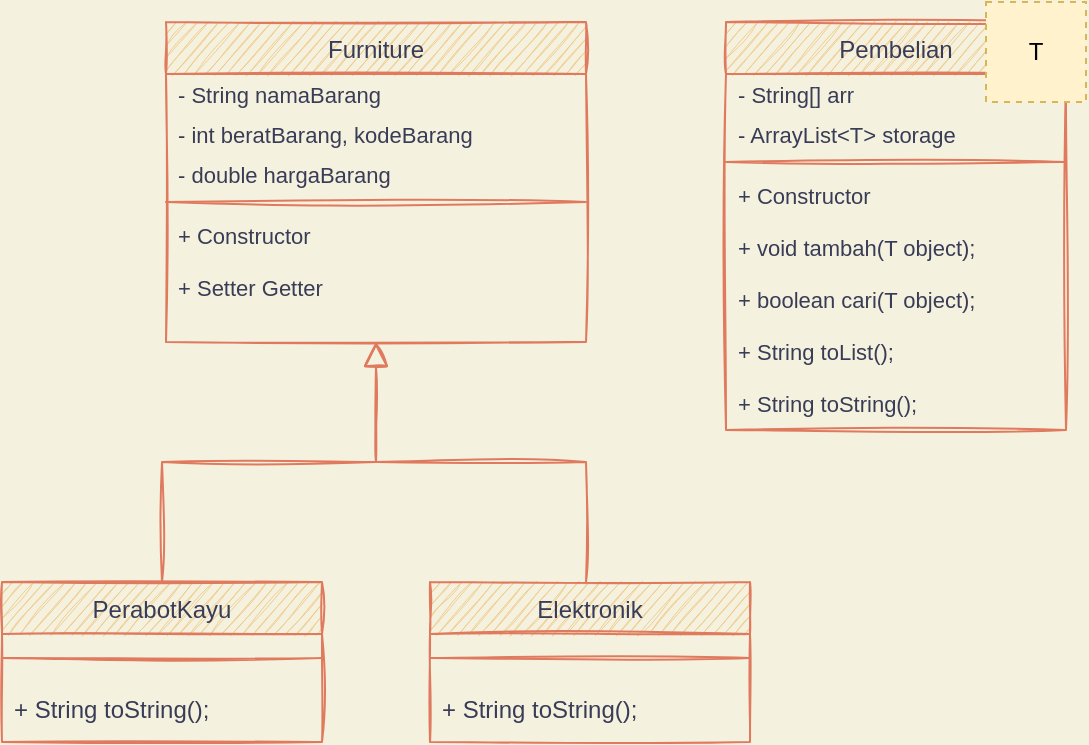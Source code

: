 <mxfile version="14.6.12" type="github">
  <diagram id="C5RBs43oDa-KdzZeNtuy" name="Page-1">
    <mxGraphModel dx="1038" dy="491" grid="1" gridSize="10" guides="1" tooltips="1" connect="1" arrows="1" fold="1" page="1" pageScale="1" pageWidth="827" pageHeight="1169" background="#F4F1DE" math="0" shadow="0">
      <root>
        <mxCell id="WIyWlLk6GJQsqaUBKTNV-0" />
        <mxCell id="WIyWlLk6GJQsqaUBKTNV-1" parent="WIyWlLk6GJQsqaUBKTNV-0" />
        <mxCell id="zkfFHV4jXpPFQw0GAbJ--0" value="Furniture" style="swimlane;fontStyle=0;align=center;verticalAlign=top;childLayout=stackLayout;horizontal=1;startSize=26;horizontalStack=0;resizeParent=1;resizeLast=0;collapsible=1;marginBottom=0;rounded=0;shadow=0;strokeWidth=1;fillColor=#F2CC8F;strokeColor=#E07A5F;fontColor=#393C56;sketch=1;" parent="WIyWlLk6GJQsqaUBKTNV-1" vertex="1">
          <mxGeometry x="200" y="80" width="210" height="160" as="geometry">
            <mxRectangle x="230" y="140" width="160" height="26" as="alternateBounds" />
          </mxGeometry>
        </mxCell>
        <mxCell id="zkfFHV4jXpPFQw0GAbJ--1" value="- String namaBarang" style="text;align=left;verticalAlign=middle;spacingLeft=4;spacingRight=4;overflow=hidden;rotatable=0;points=[[0,0.5],[1,0.5]];portConstraint=eastwest;fontSize=11;fontColor=#393C56;sketch=1;" parent="zkfFHV4jXpPFQw0GAbJ--0" vertex="1">
          <mxGeometry y="26" width="210" height="20" as="geometry" />
        </mxCell>
        <mxCell id="_53CW4Yyl0dCPr4P3Mvw-11" value="- int beratBarang, kodeBarang" style="text;align=left;verticalAlign=middle;spacingLeft=4;spacingRight=4;overflow=hidden;rotatable=0;points=[[0,0.5],[1,0.5]];portConstraint=eastwest;rounded=0;shadow=0;html=0;fontSize=11;fontColor=#393C56;sketch=1;" vertex="1" parent="zkfFHV4jXpPFQw0GAbJ--0">
          <mxGeometry y="46" width="210" height="20" as="geometry" />
        </mxCell>
        <mxCell id="zkfFHV4jXpPFQw0GAbJ--2" value="- double hargaBarang" style="text;align=left;verticalAlign=middle;spacingLeft=4;spacingRight=4;overflow=hidden;rotatable=0;points=[[0,0.5],[1,0.5]];portConstraint=eastwest;rounded=0;shadow=0;html=0;fontSize=11;fontColor=#393C56;sketch=1;" parent="zkfFHV4jXpPFQw0GAbJ--0" vertex="1">
          <mxGeometry y="66" width="210" height="20" as="geometry" />
        </mxCell>
        <mxCell id="zkfFHV4jXpPFQw0GAbJ--4" value="" style="line;html=1;strokeWidth=1;align=left;verticalAlign=middle;spacingTop=-1;spacingLeft=3;spacingRight=3;rotatable=0;labelPosition=right;points=[];portConstraint=eastwest;fillColor=#F2CC8F;strokeColor=#E07A5F;fontColor=#393C56;sketch=1;labelBackgroundColor=#F4F1DE;" parent="zkfFHV4jXpPFQw0GAbJ--0" vertex="1">
          <mxGeometry y="86" width="210" height="8" as="geometry" />
        </mxCell>
        <mxCell id="zkfFHV4jXpPFQw0GAbJ--5" value="+ Constructor" style="text;align=left;verticalAlign=top;spacingLeft=4;spacingRight=4;overflow=hidden;rotatable=0;points=[[0,0.5],[1,0.5]];portConstraint=eastwest;fontSize=11;fontColor=#393C56;sketch=1;" parent="zkfFHV4jXpPFQw0GAbJ--0" vertex="1">
          <mxGeometry y="94" width="210" height="26" as="geometry" />
        </mxCell>
        <mxCell id="_53CW4Yyl0dCPr4P3Mvw-12" value="+ Setter Getter" style="text;align=left;verticalAlign=top;spacingLeft=4;spacingRight=4;overflow=hidden;rotatable=0;points=[[0,0.5],[1,0.5]];portConstraint=eastwest;fontSize=11;fontColor=#393C56;sketch=1;" vertex="1" parent="zkfFHV4jXpPFQw0GAbJ--0">
          <mxGeometry y="120" width="210" height="26" as="geometry" />
        </mxCell>
        <mxCell id="zkfFHV4jXpPFQw0GAbJ--6" value="PerabotKayu" style="swimlane;fontStyle=0;align=center;verticalAlign=top;childLayout=stackLayout;horizontal=1;startSize=26;horizontalStack=0;resizeParent=1;resizeLast=0;collapsible=1;marginBottom=0;rounded=0;shadow=0;strokeWidth=1;fillColor=#F2CC8F;strokeColor=#E07A5F;fontColor=#393C56;sketch=1;" parent="WIyWlLk6GJQsqaUBKTNV-1" vertex="1">
          <mxGeometry x="118" y="360" width="160" height="80" as="geometry">
            <mxRectangle x="130" y="380" width="160" height="26" as="alternateBounds" />
          </mxGeometry>
        </mxCell>
        <mxCell id="zkfFHV4jXpPFQw0GAbJ--9" value="" style="line;html=1;strokeWidth=1;align=left;verticalAlign=middle;spacingTop=-1;spacingLeft=3;spacingRight=3;rotatable=0;labelPosition=right;points=[];portConstraint=eastwest;fillColor=#F2CC8F;strokeColor=#E07A5F;fontColor=#393C56;sketch=1;labelBackgroundColor=#F4F1DE;" parent="zkfFHV4jXpPFQw0GAbJ--6" vertex="1">
          <mxGeometry y="26" width="160" height="24" as="geometry" />
        </mxCell>
        <mxCell id="zkfFHV4jXpPFQw0GAbJ--11" value="+ String toString();" style="text;align=left;verticalAlign=top;spacingLeft=4;spacingRight=4;overflow=hidden;rotatable=0;points=[[0,0.5],[1,0.5]];portConstraint=eastwest;fontColor=#393C56;sketch=1;" parent="zkfFHV4jXpPFQw0GAbJ--6" vertex="1">
          <mxGeometry y="50" width="160" height="26" as="geometry" />
        </mxCell>
        <mxCell id="zkfFHV4jXpPFQw0GAbJ--12" value="" style="endArrow=block;endSize=10;endFill=0;shadow=0;strokeWidth=1;rounded=0;edgeStyle=elbowEdgeStyle;elbow=vertical;strokeColor=#E07A5F;fontColor=#393C56;sketch=1;labelBackgroundColor=#F4F1DE;" parent="WIyWlLk6GJQsqaUBKTNV-1" source="zkfFHV4jXpPFQw0GAbJ--6" target="zkfFHV4jXpPFQw0GAbJ--0" edge="1">
          <mxGeometry width="160" relative="1" as="geometry">
            <mxPoint x="200" y="203" as="sourcePoint" />
            <mxPoint x="200" y="203" as="targetPoint" />
          </mxGeometry>
        </mxCell>
        <mxCell id="zkfFHV4jXpPFQw0GAbJ--16" value="" style="endArrow=block;endSize=10;endFill=0;shadow=0;strokeWidth=1;rounded=0;edgeStyle=elbowEdgeStyle;elbow=vertical;strokeColor=#E07A5F;fontColor=#393C56;sketch=1;labelBackgroundColor=#F4F1DE;" parent="WIyWlLk6GJQsqaUBKTNV-1" target="zkfFHV4jXpPFQw0GAbJ--0" edge="1">
          <mxGeometry width="160" relative="1" as="geometry">
            <mxPoint x="410" y="360" as="sourcePoint" />
            <mxPoint x="310" y="271" as="targetPoint" />
          </mxGeometry>
        </mxCell>
        <mxCell id="_53CW4Yyl0dCPr4P3Mvw-0" value="Elektronik" style="swimlane;fontStyle=0;align=center;verticalAlign=top;childLayout=stackLayout;horizontal=1;startSize=26;horizontalStack=0;resizeParent=1;resizeLast=0;collapsible=1;marginBottom=0;rounded=0;shadow=0;strokeWidth=1;fillColor=#F2CC8F;strokeColor=#E07A5F;fontColor=#393C56;sketch=1;" vertex="1" parent="WIyWlLk6GJQsqaUBKTNV-1">
          <mxGeometry x="332" y="360" width="160" height="80" as="geometry">
            <mxRectangle x="130" y="380" width="160" height="26" as="alternateBounds" />
          </mxGeometry>
        </mxCell>
        <mxCell id="_53CW4Yyl0dCPr4P3Mvw-1" value="" style="line;html=1;strokeWidth=1;align=left;verticalAlign=middle;spacingTop=-1;spacingLeft=3;spacingRight=3;rotatable=0;labelPosition=right;points=[];portConstraint=eastwest;fillColor=#F2CC8F;strokeColor=#E07A5F;fontColor=#393C56;sketch=1;labelBackgroundColor=#F4F1DE;" vertex="1" parent="_53CW4Yyl0dCPr4P3Mvw-0">
          <mxGeometry y="26" width="160" height="24" as="geometry" />
        </mxCell>
        <mxCell id="_53CW4Yyl0dCPr4P3Mvw-3" value="+ String toString();" style="text;align=left;verticalAlign=top;spacingLeft=4;spacingRight=4;overflow=hidden;rotatable=0;points=[[0,0.5],[1,0.5]];portConstraint=eastwest;fontColor=#393C56;sketch=1;" vertex="1" parent="_53CW4Yyl0dCPr4P3Mvw-0">
          <mxGeometry y="50" width="160" height="26" as="geometry" />
        </mxCell>
        <mxCell id="_53CW4Yyl0dCPr4P3Mvw-13" value="Pembelian" style="swimlane;fontStyle=0;align=center;verticalAlign=top;childLayout=stackLayout;horizontal=1;startSize=26;horizontalStack=0;resizeParent=1;resizeLast=0;collapsible=1;marginBottom=0;rounded=0;shadow=0;strokeWidth=1;fillColor=#F2CC8F;strokeColor=#E07A5F;fontColor=#393C56;sketch=1;" vertex="1" parent="WIyWlLk6GJQsqaUBKTNV-1">
          <mxGeometry x="480" y="80" width="170" height="204" as="geometry">
            <mxRectangle x="230" y="140" width="160" height="26" as="alternateBounds" />
          </mxGeometry>
        </mxCell>
        <mxCell id="_53CW4Yyl0dCPr4P3Mvw-14" value="- String[] arr" style="text;align=left;verticalAlign=middle;spacingLeft=4;spacingRight=4;overflow=hidden;rotatable=0;points=[[0,0.5],[1,0.5]];portConstraint=eastwest;fontSize=11;fontColor=#393C56;sketch=1;" vertex="1" parent="_53CW4Yyl0dCPr4P3Mvw-13">
          <mxGeometry y="26" width="170" height="20" as="geometry" />
        </mxCell>
        <mxCell id="_53CW4Yyl0dCPr4P3Mvw-15" value="- ArrayList&lt;T&gt; storage" style="text;align=left;verticalAlign=middle;spacingLeft=4;spacingRight=4;overflow=hidden;rotatable=0;points=[[0,0.5],[1,0.5]];portConstraint=eastwest;rounded=0;shadow=0;html=0;fontSize=11;fontColor=#393C56;sketch=1;" vertex="1" parent="_53CW4Yyl0dCPr4P3Mvw-13">
          <mxGeometry y="46" width="170" height="20" as="geometry" />
        </mxCell>
        <mxCell id="_53CW4Yyl0dCPr4P3Mvw-17" value="" style="line;html=1;strokeWidth=1;align=left;verticalAlign=middle;spacingTop=-1;spacingLeft=3;spacingRight=3;rotatable=0;labelPosition=right;points=[];portConstraint=eastwest;fillColor=#F2CC8F;strokeColor=#E07A5F;fontColor=#393C56;sketch=1;labelBackgroundColor=#F4F1DE;" vertex="1" parent="_53CW4Yyl0dCPr4P3Mvw-13">
          <mxGeometry y="66" width="170" height="8" as="geometry" />
        </mxCell>
        <mxCell id="_53CW4Yyl0dCPr4P3Mvw-18" value="+ Constructor" style="text;align=left;verticalAlign=top;spacingLeft=4;spacingRight=4;overflow=hidden;rotatable=0;points=[[0,0.5],[1,0.5]];portConstraint=eastwest;fontSize=11;fontColor=#393C56;sketch=1;" vertex="1" parent="_53CW4Yyl0dCPr4P3Mvw-13">
          <mxGeometry y="74" width="170" height="26" as="geometry" />
        </mxCell>
        <mxCell id="_53CW4Yyl0dCPr4P3Mvw-19" value="+ void tambah(T object);" style="text;align=left;verticalAlign=top;spacingLeft=4;spacingRight=4;overflow=hidden;rotatable=0;points=[[0,0.5],[1,0.5]];portConstraint=eastwest;fontSize=11;fontColor=#393C56;sketch=1;" vertex="1" parent="_53CW4Yyl0dCPr4P3Mvw-13">
          <mxGeometry y="100" width="170" height="26" as="geometry" />
        </mxCell>
        <mxCell id="_53CW4Yyl0dCPr4P3Mvw-20" value="+ boolean cari(T object);" style="text;align=left;verticalAlign=top;spacingLeft=4;spacingRight=4;overflow=hidden;rotatable=0;points=[[0,0.5],[1,0.5]];portConstraint=eastwest;fontSize=11;fontColor=#393C56;sketch=1;" vertex="1" parent="_53CW4Yyl0dCPr4P3Mvw-13">
          <mxGeometry y="126" width="170" height="26" as="geometry" />
        </mxCell>
        <mxCell id="_53CW4Yyl0dCPr4P3Mvw-21" value="+ String toList();" style="text;align=left;verticalAlign=top;spacingLeft=4;spacingRight=4;overflow=hidden;rotatable=0;points=[[0,0.5],[1,0.5]];portConstraint=eastwest;fontSize=11;fontColor=#393C56;sketch=1;" vertex="1" parent="_53CW4Yyl0dCPr4P3Mvw-13">
          <mxGeometry y="152" width="170" height="26" as="geometry" />
        </mxCell>
        <mxCell id="_53CW4Yyl0dCPr4P3Mvw-22" value="+ String toString();" style="text;align=left;verticalAlign=top;spacingLeft=4;spacingRight=4;overflow=hidden;rotatable=0;points=[[0,0.5],[1,0.5]];portConstraint=eastwest;fontSize=11;fontColor=#393C56;sketch=1;" vertex="1" parent="_53CW4Yyl0dCPr4P3Mvw-13">
          <mxGeometry y="178" width="170" height="26" as="geometry" />
        </mxCell>
        <mxCell id="_53CW4Yyl0dCPr4P3Mvw-23" value="T" style="rounded=0;whiteSpace=wrap;html=1;sketch=0;fillColor=#fff2cc;labelBorderColor=none;dashed=1;strokeColor=#d6b656;" vertex="1" parent="WIyWlLk6GJQsqaUBKTNV-1">
          <mxGeometry x="610" y="70" width="50" height="50" as="geometry" />
        </mxCell>
      </root>
    </mxGraphModel>
  </diagram>
</mxfile>
